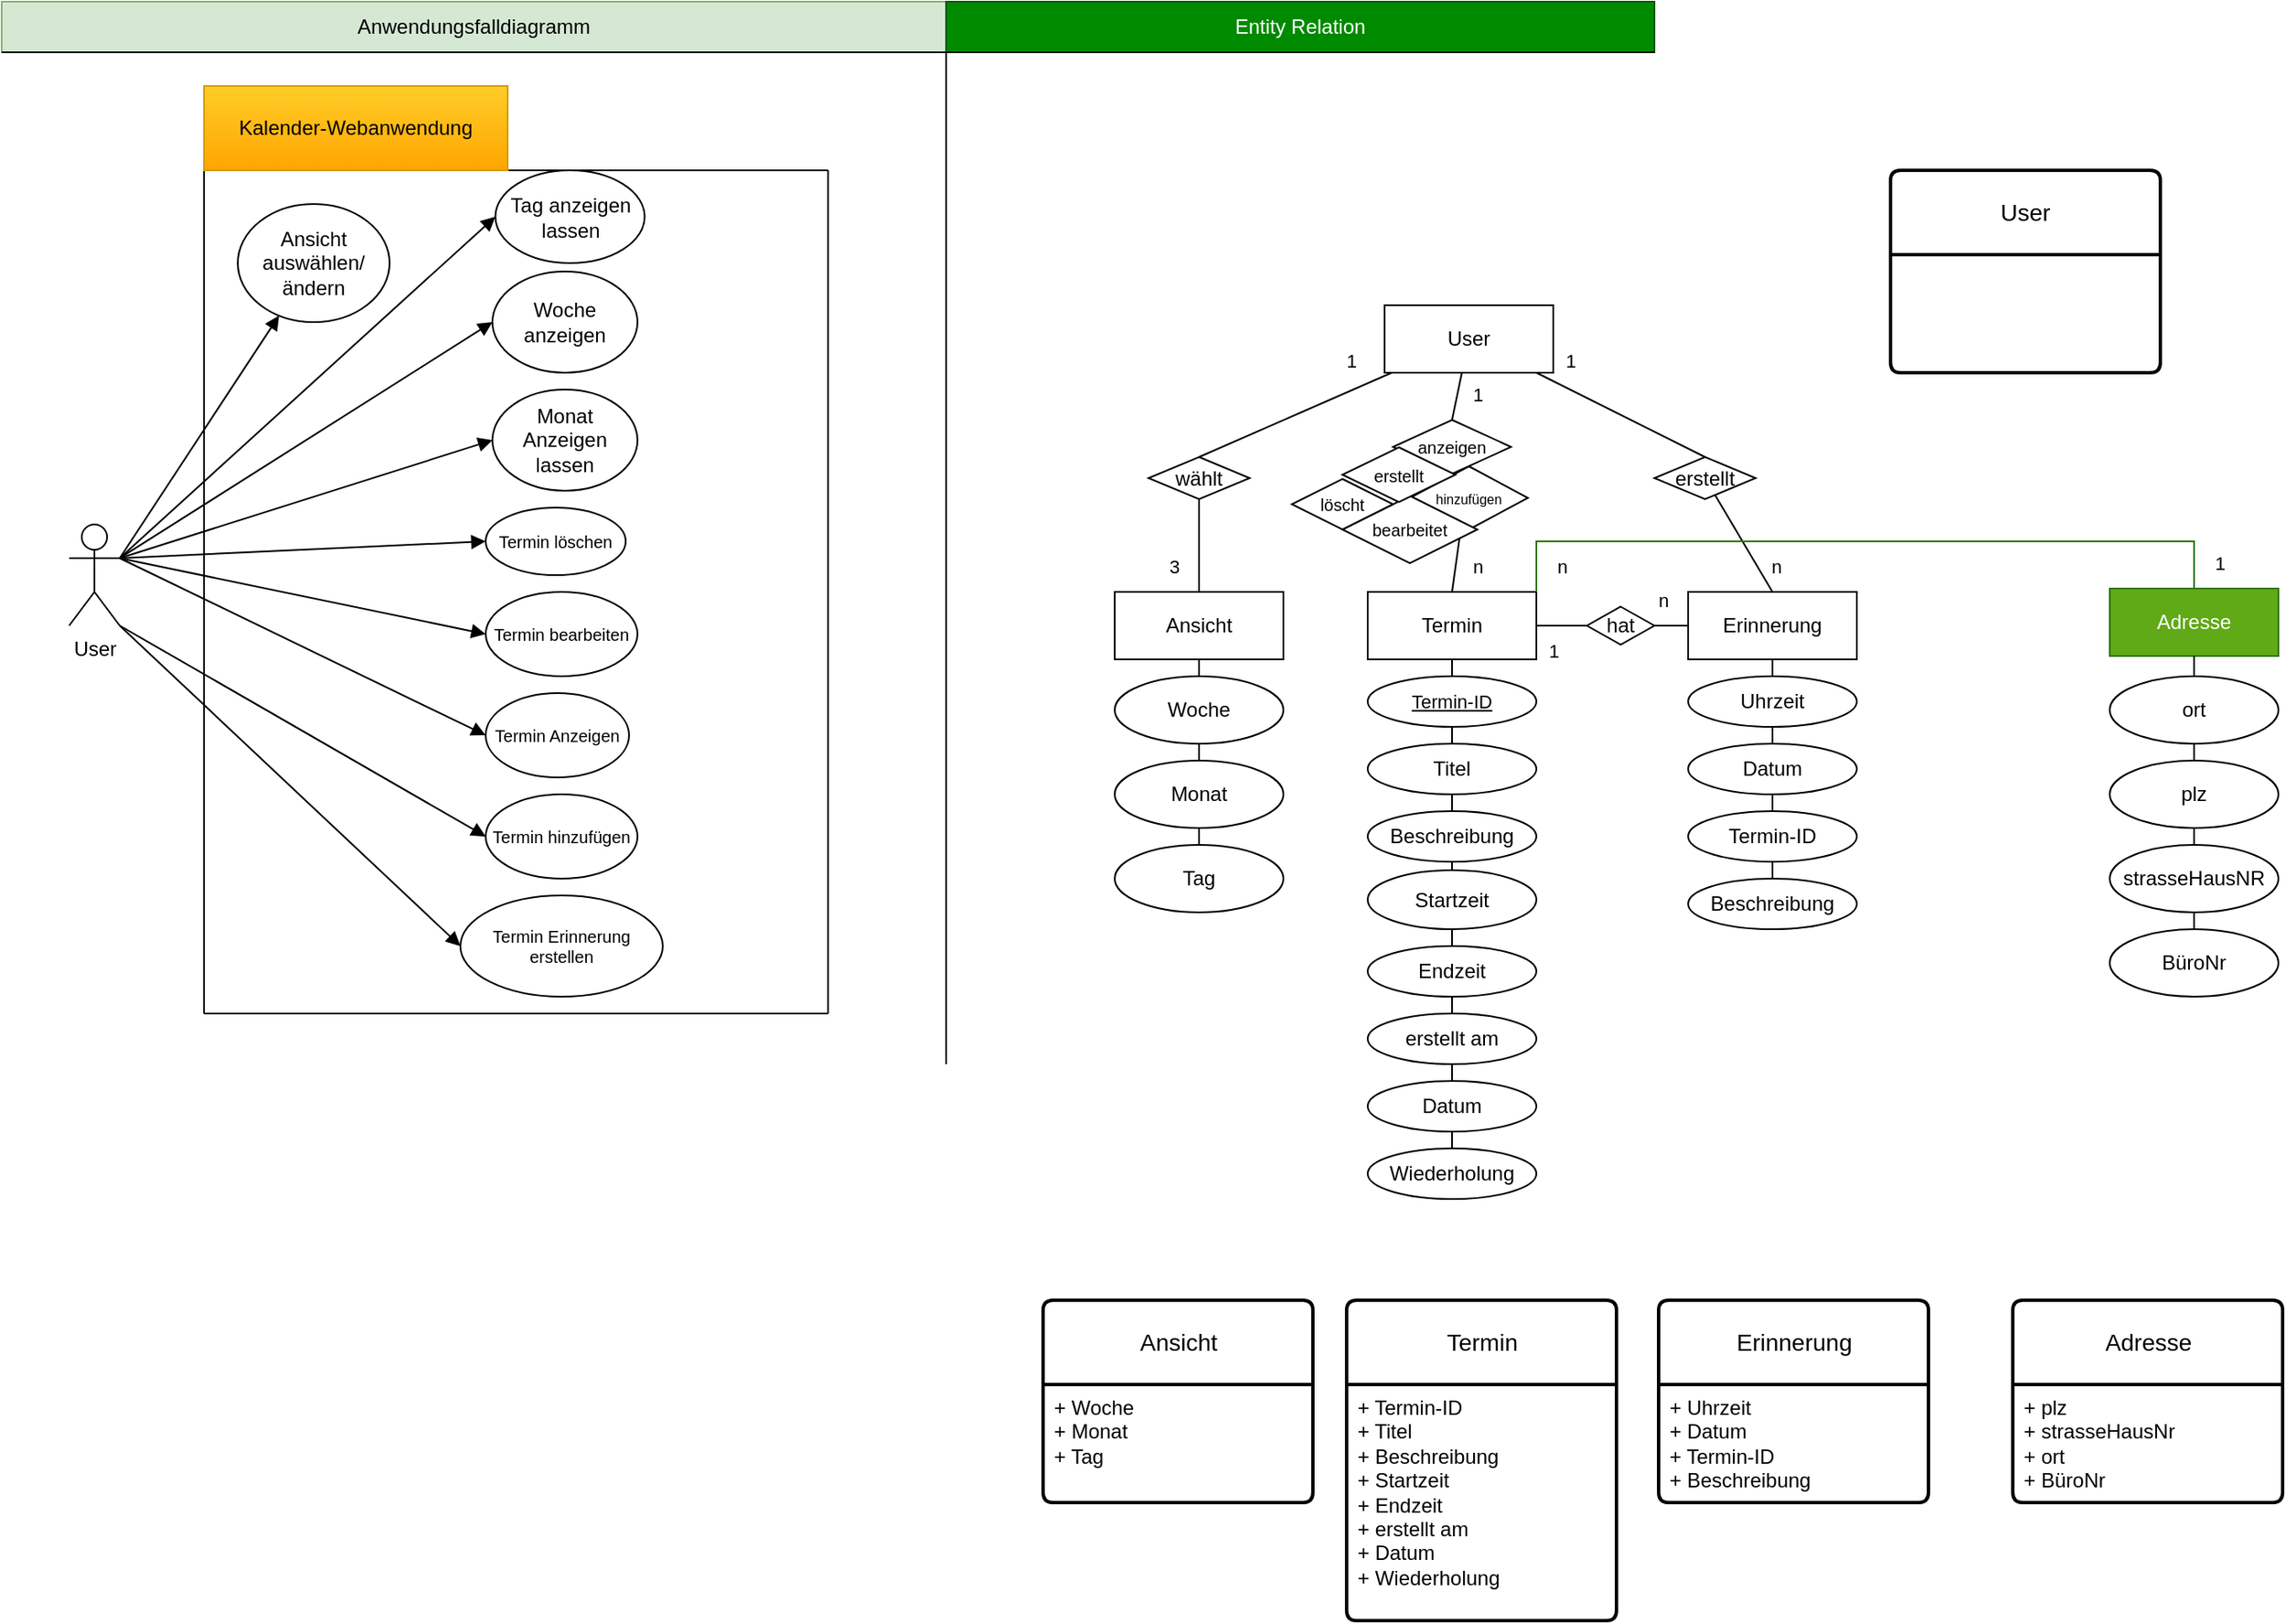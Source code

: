 <mxfile version="26.0.9">
  <diagram name="Seite-1" id="BN6opd7grR0zZ6WSBk_W">
    <mxGraphModel dx="1235" dy="1900" grid="1" gridSize="10" guides="1" tooltips="1" connect="1" arrows="1" fold="1" page="1" pageScale="1" pageWidth="827" pageHeight="1169" math="0" shadow="0">
      <root>
        <mxCell id="0" />
        <mxCell id="1" parent="0" />
        <mxCell id="8ZE7OZUxNNbx8h2_Nqw3-10" value="Tag anzeigen lassen" style="ellipse;whiteSpace=wrap;html=1;align=center;" parent="1" vertex="1">
          <mxGeometry x="292.75" y="40" width="88.5" height="55" as="geometry" />
        </mxCell>
        <mxCell id="8ZE7OZUxNNbx8h2_Nqw3-12" value="Woche anzeigen" style="ellipse;whiteSpace=wrap;html=1;align=center;" parent="1" vertex="1">
          <mxGeometry x="291" y="100" width="86" height="60" as="geometry" />
        </mxCell>
        <mxCell id="8ZE7OZUxNNbx8h2_Nqw3-13" value="Termin hinzufügen" style="ellipse;whiteSpace=wrap;html=1;align=center;strokeWidth=1;fontSize=10;" parent="1" vertex="1">
          <mxGeometry x="287" y="410" width="90" height="50" as="geometry" />
        </mxCell>
        <mxCell id="8ZE7OZUxNNbx8h2_Nqw3-14" value="Termin bearbeiten" style="ellipse;whiteSpace=wrap;html=1;align=center;strokeWidth=1;fontSize=10;" parent="1" vertex="1">
          <mxGeometry x="287" y="290" width="90" height="50" as="geometry" />
        </mxCell>
        <mxCell id="8ZE7OZUxNNbx8h2_Nqw3-15" value="Ansicht auswählen/ändern" style="ellipse;whiteSpace=wrap;html=1;align=center;" parent="1" vertex="1">
          <mxGeometry x="140" y="60" width="90" height="70" as="geometry" />
        </mxCell>
        <mxCell id="8ZE7OZUxNNbx8h2_Nqw3-16" value="Monat Anzeigen lassen" style="ellipse;whiteSpace=wrap;html=1;align=center;" parent="1" vertex="1">
          <mxGeometry x="291" y="170" width="86" height="60" as="geometry" />
        </mxCell>
        <mxCell id="8ZE7OZUxNNbx8h2_Nqw3-17" value="Termin löschen" style="ellipse;whiteSpace=wrap;html=1;align=center;strokeWidth=1;fontSize=10;" parent="1" vertex="1">
          <mxGeometry x="287" y="240" width="83" height="40" as="geometry" />
        </mxCell>
        <mxCell id="8ZE7OZUxNNbx8h2_Nqw3-18" value="Termin Erinnerung erstellen" style="ellipse;whiteSpace=wrap;html=1;align=center;strokeWidth=1;fontSize=10;" parent="1" vertex="1">
          <mxGeometry x="272" y="470" width="120" height="60" as="geometry" />
        </mxCell>
        <mxCell id="8ZE7OZUxNNbx8h2_Nqw3-21" value="User" style="shape=umlActor;verticalLabelPosition=bottom;verticalAlign=top;html=1;fontSize=12;" parent="1" vertex="1">
          <mxGeometry x="40" y="250" width="30" height="60" as="geometry" />
        </mxCell>
        <mxCell id="8ZE7OZUxNNbx8h2_Nqw3-25" value="" style="endArrow=none;html=1;rounded=0;" parent="1" edge="1">
          <mxGeometry width="50" height="50" relative="1" as="geometry">
            <mxPoint x="120" y="540" as="sourcePoint" />
            <mxPoint x="120" y="40" as="targetPoint" />
          </mxGeometry>
        </mxCell>
        <mxCell id="8ZE7OZUxNNbx8h2_Nqw3-26" value="" style="endArrow=none;html=1;rounded=0;" parent="1" edge="1">
          <mxGeometry width="50" height="50" relative="1" as="geometry">
            <mxPoint x="120" y="540" as="sourcePoint" />
            <mxPoint x="490" y="540" as="targetPoint" />
          </mxGeometry>
        </mxCell>
        <mxCell id="8ZE7OZUxNNbx8h2_Nqw3-27" value="" style="endArrow=none;html=1;rounded=0;" parent="1" edge="1">
          <mxGeometry width="50" height="50" relative="1" as="geometry">
            <mxPoint x="490" y="40" as="sourcePoint" />
            <mxPoint x="490" y="540" as="targetPoint" />
            <Array as="points">
              <mxPoint x="490" y="280" />
            </Array>
          </mxGeometry>
        </mxCell>
        <mxCell id="8ZE7OZUxNNbx8h2_Nqw3-28" value="" style="endArrow=none;html=1;rounded=0;" parent="1" edge="1">
          <mxGeometry width="50" height="50" relative="1" as="geometry">
            <mxPoint x="120" y="40" as="sourcePoint" />
            <mxPoint x="490" y="40" as="targetPoint" />
          </mxGeometry>
        </mxCell>
        <mxCell id="8ZE7OZUxNNbx8h2_Nqw3-29" value="Kalender-Webanwendung" style="text;html=1;align=center;verticalAlign=middle;whiteSpace=wrap;rounded=0;fillColor=#ffcd28;gradientColor=#ffa500;strokeColor=#d79b00;fontColor=#010101;" parent="1" vertex="1">
          <mxGeometry x="120" y="-10" width="180" height="50" as="geometry" />
        </mxCell>
        <mxCell id="8ZE7OZUxNNbx8h2_Nqw3-30" value="Termin Anzeigen" style="ellipse;whiteSpace=wrap;html=1;align=center;strokeWidth=1;fontSize=10;" parent="1" vertex="1">
          <mxGeometry x="287" y="350" width="85" height="50" as="geometry" />
        </mxCell>
        <mxCell id="8ZE7OZUxNNbx8h2_Nqw3-34" value="" style="endArrow=block;html=1;rounded=0;exitX=1;exitY=0.333;exitDx=0;exitDy=0;exitPerimeter=0;endFill=1;" parent="1" source="8ZE7OZUxNNbx8h2_Nqw3-21" target="8ZE7OZUxNNbx8h2_Nqw3-15" edge="1">
          <mxGeometry width="50" height="50" relative="1" as="geometry">
            <mxPoint x="480" y="260" as="sourcePoint" />
            <mxPoint x="530" y="210" as="targetPoint" />
          </mxGeometry>
        </mxCell>
        <mxCell id="8ZE7OZUxNNbx8h2_Nqw3-35" value="" style="endArrow=block;html=1;rounded=0;entryX=0;entryY=0.5;entryDx=0;entryDy=0;exitX=1;exitY=0.333;exitDx=0;exitDy=0;exitPerimeter=0;startArrow=none;startFill=0;endFill=1;" parent="1" source="8ZE7OZUxNNbx8h2_Nqw3-21" target="8ZE7OZUxNNbx8h2_Nqw3-10" edge="1">
          <mxGeometry width="50" height="50" relative="1" as="geometry">
            <mxPoint x="70" y="270" as="sourcePoint" />
            <mxPoint x="530" y="210" as="targetPoint" />
            <Array as="points" />
          </mxGeometry>
        </mxCell>
        <mxCell id="8ZE7OZUxNNbx8h2_Nqw3-36" value="" style="endArrow=block;html=1;rounded=0;entryX=0;entryY=0.5;entryDx=0;entryDy=0;exitX=1;exitY=0.333;exitDx=0;exitDy=0;exitPerimeter=0;startArrow=none;startFill=0;endFill=1;" parent="1" source="8ZE7OZUxNNbx8h2_Nqw3-21" target="8ZE7OZUxNNbx8h2_Nqw3-12" edge="1">
          <mxGeometry width="50" height="50" relative="1" as="geometry">
            <mxPoint x="260" y="80" as="sourcePoint" />
            <mxPoint x="530" y="210" as="targetPoint" />
          </mxGeometry>
        </mxCell>
        <mxCell id="8ZE7OZUxNNbx8h2_Nqw3-37" value="" style="endArrow=block;html=1;rounded=0;exitX=1;exitY=0.333;exitDx=0;exitDy=0;entryX=0;entryY=0.5;entryDx=0;entryDy=0;exitPerimeter=0;startArrow=none;startFill=0;endFill=1;" parent="1" source="8ZE7OZUxNNbx8h2_Nqw3-21" target="8ZE7OZUxNNbx8h2_Nqw3-16" edge="1">
          <mxGeometry width="50" height="50" relative="1" as="geometry">
            <mxPoint x="90" y="270" as="sourcePoint" />
            <mxPoint x="530" y="210" as="targetPoint" />
          </mxGeometry>
        </mxCell>
        <mxCell id="8ZE7OZUxNNbx8h2_Nqw3-40" value="" style="endArrow=block;html=1;rounded=0;exitX=1;exitY=1;exitDx=0;exitDy=0;exitPerimeter=0;entryX=0;entryY=0.5;entryDx=0;entryDy=0;startArrow=none;startFill=0;endFill=1;" parent="1" source="8ZE7OZUxNNbx8h2_Nqw3-21" target="8ZE7OZUxNNbx8h2_Nqw3-13" edge="1">
          <mxGeometry width="50" height="50" relative="1" as="geometry">
            <mxPoint x="480" y="260" as="sourcePoint" />
            <mxPoint x="530" y="210" as="targetPoint" />
          </mxGeometry>
        </mxCell>
        <mxCell id="8ZE7OZUxNNbx8h2_Nqw3-48" value="" style="endArrow=block;html=1;rounded=0;entryX=0;entryY=0.5;entryDx=0;entryDy=0;startArrow=none;startFill=0;endFill=1;" parent="1" target="8ZE7OZUxNNbx8h2_Nqw3-18" edge="1">
          <mxGeometry width="50" height="50" relative="1" as="geometry">
            <mxPoint x="70" y="310" as="sourcePoint" />
            <mxPoint x="530" y="210" as="targetPoint" />
          </mxGeometry>
        </mxCell>
        <mxCell id="8ZE7OZUxNNbx8h2_Nqw3-65" value="" style="endArrow=block;html=1;rounded=0;exitX=1;exitY=0.333;exitDx=0;exitDy=0;exitPerimeter=0;entryX=0;entryY=0.5;entryDx=0;entryDy=0;startArrow=none;startFill=0;endFill=1;" parent="1" source="8ZE7OZUxNNbx8h2_Nqw3-21" target="8ZE7OZUxNNbx8h2_Nqw3-17" edge="1">
          <mxGeometry width="50" height="50" relative="1" as="geometry">
            <mxPoint x="420" y="310" as="sourcePoint" />
            <mxPoint x="470" y="260" as="targetPoint" />
          </mxGeometry>
        </mxCell>
        <mxCell id="8ZE7OZUxNNbx8h2_Nqw3-66" value="" style="endArrow=block;html=1;rounded=0;entryX=0;entryY=0.5;entryDx=0;entryDy=0;startArrow=none;startFill=0;endFill=1;" parent="1" target="8ZE7OZUxNNbx8h2_Nqw3-14" edge="1">
          <mxGeometry width="50" height="50" relative="1" as="geometry">
            <mxPoint x="70" y="270" as="sourcePoint" />
            <mxPoint x="297" y="270" as="targetPoint" />
          </mxGeometry>
        </mxCell>
        <mxCell id="8ZE7OZUxNNbx8h2_Nqw3-67" value="" style="endArrow=block;html=1;rounded=0;entryX=0;entryY=0.5;entryDx=0;entryDy=0;startArrow=none;startFill=0;endFill=1;" parent="1" target="8ZE7OZUxNNbx8h2_Nqw3-30" edge="1">
          <mxGeometry width="50" height="50" relative="1" as="geometry">
            <mxPoint x="70" y="270" as="sourcePoint" />
            <mxPoint x="297" y="325" as="targetPoint" />
          </mxGeometry>
        </mxCell>
        <mxCell id="8ZE7OZUxNNbx8h2_Nqw3-68" value="Anwendungsfalldiagramm" style="text;html=1;align=center;verticalAlign=middle;whiteSpace=wrap;rounded=0;fillColor=#d5e8d4;strokeColor=light-dark(#82b366, #000000);fontColor=#000000;" parent="1" vertex="1">
          <mxGeometry y="-60" width="560" height="30" as="geometry" />
        </mxCell>
        <mxCell id="8ZE7OZUxNNbx8h2_Nqw3-69" value="" style="endArrow=none;html=1;rounded=0;" parent="1" edge="1">
          <mxGeometry width="50" height="50" relative="1" as="geometry">
            <mxPoint x="560" y="570" as="sourcePoint" />
            <mxPoint x="560" y="-60" as="targetPoint" />
          </mxGeometry>
        </mxCell>
        <mxCell id="8ZE7OZUxNNbx8h2_Nqw3-70" value="Entity Relation" style="text;html=1;align=center;verticalAlign=middle;whiteSpace=wrap;rounded=0;fillColor=#008a00;strokeColor=#005700;fontColor=light-dark(#ffffff, #0d0d0d);" parent="1" vertex="1">
          <mxGeometry x="560" y="-60" width="420" height="30" as="geometry" />
        </mxCell>
        <mxCell id="8ZE7OZUxNNbx8h2_Nqw3-71" value="" style="endArrow=none;html=1;rounded=0;" parent="1" edge="1">
          <mxGeometry width="50" height="50" relative="1" as="geometry">
            <mxPoint x="980" y="-30" as="sourcePoint" />
            <mxPoint y="-30" as="targetPoint" />
          </mxGeometry>
        </mxCell>
        <mxCell id="2stZwwe74YPtG8-czGNe-43" style="edgeStyle=none;shape=connector;rounded=0;orthogonalLoop=1;jettySize=auto;html=1;entryX=0.5;entryY=0;entryDx=0;entryDy=0;strokeColor=default;align=center;verticalAlign=middle;fontFamily=Helvetica;fontSize=11;fontColor=default;labelBackgroundColor=default;startFill=0;endArrow=none;" parent="1" source="2stZwwe74YPtG8-czGNe-23" target="2stZwwe74YPtG8-czGNe-26" edge="1">
          <mxGeometry relative="1" as="geometry" />
        </mxCell>
        <mxCell id="2stZwwe74YPtG8-czGNe-23" value="Ansicht" style="whiteSpace=wrap;html=1;align=center;" parent="1" vertex="1">
          <mxGeometry x="660" y="290" width="100" height="40" as="geometry" />
        </mxCell>
        <mxCell id="2stZwwe74YPtG8-czGNe-53" style="edgeStyle=none;shape=connector;rounded=0;orthogonalLoop=1;jettySize=auto;html=1;entryX=0.5;entryY=0;entryDx=0;entryDy=0;strokeColor=default;align=center;verticalAlign=middle;fontFamily=Helvetica;fontSize=11;fontColor=default;labelBackgroundColor=default;startFill=0;endArrow=none;" parent="1" source="2stZwwe74YPtG8-czGNe-24" target="2stZwwe74YPtG8-czGNe-51" edge="1">
          <mxGeometry relative="1" as="geometry" />
        </mxCell>
        <mxCell id="2stZwwe74YPtG8-czGNe-54" style="edgeStyle=none;shape=connector;rounded=0;orthogonalLoop=1;jettySize=auto;html=1;strokeColor=default;align=center;verticalAlign=middle;fontFamily=Helvetica;fontSize=11;fontColor=default;labelBackgroundColor=default;startFill=0;endArrow=none;entryX=0.5;entryY=0;entryDx=0;entryDy=0;" parent="1" source="2stZwwe74YPtG8-czGNe-24" target="2stZwwe74YPtG8-czGNe-112" edge="1">
          <mxGeometry relative="1" as="geometry">
            <mxPoint x="870" y="190" as="targetPoint" />
          </mxGeometry>
        </mxCell>
        <mxCell id="2stZwwe74YPtG8-czGNe-55" style="edgeStyle=none;shape=connector;rounded=0;orthogonalLoop=1;jettySize=auto;html=1;entryX=0.5;entryY=0;entryDx=0;entryDy=0;strokeColor=default;align=center;verticalAlign=middle;fontFamily=Helvetica;fontSize=11;fontColor=default;labelBackgroundColor=default;startFill=0;endArrow=none;" parent="1" source="2stZwwe74YPtG8-czGNe-24" target="2stZwwe74YPtG8-czGNe-52" edge="1">
          <mxGeometry relative="1" as="geometry" />
        </mxCell>
        <mxCell id="2stZwwe74YPtG8-czGNe-24" value="User" style="whiteSpace=wrap;html=1;align=center;" parent="1" vertex="1">
          <mxGeometry x="820" y="120" width="100" height="40" as="geometry" />
        </mxCell>
        <mxCell id="2stZwwe74YPtG8-czGNe-25" value="Monat" style="ellipse;whiteSpace=wrap;html=1;align=center;" parent="1" vertex="1">
          <mxGeometry x="660" y="390" width="100" height="40" as="geometry" />
        </mxCell>
        <mxCell id="2stZwwe74YPtG8-czGNe-26" value="Woche" style="ellipse;whiteSpace=wrap;html=1;align=center;" parent="1" vertex="1">
          <mxGeometry x="660" y="340" width="100" height="40" as="geometry" />
        </mxCell>
        <mxCell id="2stZwwe74YPtG8-czGNe-27" value="Tag" style="ellipse;whiteSpace=wrap;html=1;align=center;" parent="1" vertex="1">
          <mxGeometry x="660" y="440" width="100" height="40" as="geometry" />
        </mxCell>
        <mxCell id="2stZwwe74YPtG8-czGNe-69" style="edgeStyle=none;shape=connector;rounded=0;orthogonalLoop=1;jettySize=auto;html=1;entryX=0;entryY=0.5;entryDx=0;entryDy=0;strokeColor=default;align=center;verticalAlign=middle;fontFamily=Helvetica;fontSize=11;fontColor=default;labelBackgroundColor=default;startFill=0;endArrow=none;" parent="1" source="2stZwwe74YPtG8-czGNe-28" target="2stZwwe74YPtG8-czGNe-68" edge="1">
          <mxGeometry relative="1" as="geometry" />
        </mxCell>
        <mxCell id="2stZwwe74YPtG8-czGNe-28" value="Termin" style="whiteSpace=wrap;html=1;align=center;" parent="1" vertex="1">
          <mxGeometry x="810" y="290" width="100" height="40" as="geometry" />
        </mxCell>
        <mxCell id="2stZwwe74YPtG8-czGNe-47" value="Erinnerung" style="whiteSpace=wrap;html=1;align=center;" parent="1" vertex="1">
          <mxGeometry x="1000" y="290" width="100" height="40" as="geometry" />
        </mxCell>
        <mxCell id="2stZwwe74YPtG8-czGNe-63" style="edgeStyle=none;shape=connector;rounded=0;orthogonalLoop=1;jettySize=auto;html=1;entryX=0.5;entryY=0;entryDx=0;entryDy=0;strokeColor=default;align=center;verticalAlign=middle;fontFamily=Helvetica;fontSize=11;fontColor=default;labelBackgroundColor=default;startFill=0;endArrow=none;exitX=0.147;exitY=-0.06;exitDx=0;exitDy=0;exitPerimeter=0;" parent="1" source="2stZwwe74YPtG8-czGNe-64" target="2stZwwe74YPtG8-czGNe-28" edge="1">
          <mxGeometry relative="1" as="geometry">
            <mxPoint x="868" y="234" as="sourcePoint" />
          </mxGeometry>
        </mxCell>
        <mxCell id="2stZwwe74YPtG8-czGNe-56" style="edgeStyle=none;shape=connector;rounded=0;orthogonalLoop=1;jettySize=auto;html=1;entryX=0.5;entryY=0;entryDx=0;entryDy=0;strokeColor=default;align=center;verticalAlign=middle;fontFamily=Helvetica;fontSize=11;fontColor=default;labelBackgroundColor=default;startFill=0;endArrow=none;exitX=0.5;exitY=1;exitDx=0;exitDy=0;" parent="1" source="2stZwwe74YPtG8-czGNe-51" target="2stZwwe74YPtG8-czGNe-23" edge="1">
          <mxGeometry relative="1" as="geometry">
            <mxPoint x="710" y="240" as="sourcePoint" />
          </mxGeometry>
        </mxCell>
        <mxCell id="2stZwwe74YPtG8-czGNe-51" value="wählt" style="shape=rhombus;perimeter=rhombusPerimeter;whiteSpace=wrap;html=1;align=center;" parent="1" vertex="1">
          <mxGeometry x="680" y="210" width="60" height="25" as="geometry" />
        </mxCell>
        <mxCell id="2stZwwe74YPtG8-czGNe-65" style="edgeStyle=none;shape=connector;rounded=0;orthogonalLoop=1;jettySize=auto;html=1;entryX=0.5;entryY=0;entryDx=0;entryDy=0;strokeColor=default;align=center;verticalAlign=middle;fontFamily=Helvetica;fontSize=11;fontColor=default;labelBackgroundColor=default;startFill=0;endArrow=none;" parent="1" source="2stZwwe74YPtG8-czGNe-52" target="2stZwwe74YPtG8-czGNe-47" edge="1">
          <mxGeometry relative="1" as="geometry" />
        </mxCell>
        <mxCell id="2stZwwe74YPtG8-czGNe-52" value="erstellt" style="shape=rhombus;perimeter=rhombusPerimeter;whiteSpace=wrap;html=1;align=center;" parent="1" vertex="1">
          <mxGeometry x="980" y="210" width="60" height="25" as="geometry" />
        </mxCell>
        <mxCell id="2stZwwe74YPtG8-czGNe-58" value="1" style="text;html=1;align=center;verticalAlign=middle;resizable=0;points=[];autosize=1;strokeColor=none;fillColor=none;fontFamily=Helvetica;fontSize=11;fontColor=default;labelBackgroundColor=default;" parent="1" vertex="1">
          <mxGeometry x="860" y="158" width="30" height="30" as="geometry" />
        </mxCell>
        <mxCell id="2stZwwe74YPtG8-czGNe-59" value="1" style="text;html=1;align=center;verticalAlign=middle;resizable=0;points=[];autosize=1;strokeColor=none;fillColor=none;fontFamily=Helvetica;fontSize=11;fontColor=default;labelBackgroundColor=default;" parent="1" vertex="1">
          <mxGeometry x="915" y="138" width="30" height="30" as="geometry" />
        </mxCell>
        <mxCell id="2stZwwe74YPtG8-czGNe-62" value="3" style="text;html=1;align=center;verticalAlign=middle;resizable=0;points=[];autosize=1;strokeColor=none;fillColor=none;fontFamily=Helvetica;fontSize=11;fontColor=default;labelBackgroundColor=default;" parent="1" vertex="1">
          <mxGeometry x="680" y="260" width="30" height="30" as="geometry" />
        </mxCell>
        <mxCell id="2stZwwe74YPtG8-czGNe-64" value="n" style="text;html=1;align=center;verticalAlign=middle;resizable=0;points=[];autosize=1;strokeColor=none;fillColor=none;fontFamily=Helvetica;fontSize=11;fontColor=default;labelBackgroundColor=default;" parent="1" vertex="1">
          <mxGeometry x="860" y="260" width="30" height="30" as="geometry" />
        </mxCell>
        <mxCell id="2stZwwe74YPtG8-czGNe-66" value="n" style="text;html=1;align=center;verticalAlign=middle;resizable=0;points=[];autosize=1;strokeColor=none;fillColor=none;fontFamily=Helvetica;fontSize=11;fontColor=default;labelBackgroundColor=default;" parent="1" vertex="1">
          <mxGeometry x="1037" y="260" width="30" height="30" as="geometry" />
        </mxCell>
        <mxCell id="2stZwwe74YPtG8-czGNe-70" style="edgeStyle=none;shape=connector;rounded=0;orthogonalLoop=1;jettySize=auto;html=1;strokeColor=default;align=center;verticalAlign=middle;fontFamily=Helvetica;fontSize=11;fontColor=default;labelBackgroundColor=default;startFill=0;endArrow=none;" parent="1" source="2stZwwe74YPtG8-czGNe-68" target="2stZwwe74YPtG8-czGNe-47" edge="1">
          <mxGeometry relative="1" as="geometry" />
        </mxCell>
        <mxCell id="2stZwwe74YPtG8-czGNe-68" value="hat" style="shape=rhombus;perimeter=rhombusPerimeter;whiteSpace=wrap;html=1;align=center;" parent="1" vertex="1">
          <mxGeometry x="940" y="298.75" width="40" height="22.5" as="geometry" />
        </mxCell>
        <mxCell id="2stZwwe74YPtG8-czGNe-71" value="1" style="text;html=1;align=center;verticalAlign=middle;resizable=0;points=[];autosize=1;strokeColor=none;fillColor=none;fontFamily=Helvetica;fontSize=11;fontColor=default;labelBackgroundColor=default;" parent="1" vertex="1">
          <mxGeometry x="905" y="310" width="30" height="30" as="geometry" />
        </mxCell>
        <mxCell id="2stZwwe74YPtG8-czGNe-72" value="n" style="text;html=1;align=center;verticalAlign=middle;resizable=0;points=[];autosize=1;strokeColor=none;fillColor=none;fontFamily=Helvetica;fontSize=11;fontColor=default;labelBackgroundColor=default;" parent="1" vertex="1">
          <mxGeometry x="970" y="280" width="30" height="30" as="geometry" />
        </mxCell>
        <mxCell id="2stZwwe74YPtG8-czGNe-88" value="Titel" style="ellipse;whiteSpace=wrap;html=1;align=center;" parent="1" vertex="1">
          <mxGeometry x="810" y="380" width="100" height="30" as="geometry" />
        </mxCell>
        <mxCell id="2stZwwe74YPtG8-czGNe-90" value="Beschreibung" style="ellipse;whiteSpace=wrap;html=1;align=center;" parent="1" vertex="1">
          <mxGeometry x="810" y="420" width="100" height="30" as="geometry" />
        </mxCell>
        <mxCell id="2stZwwe74YPtG8-czGNe-91" value="Startzeit" style="ellipse;whiteSpace=wrap;html=1;align=center;" parent="1" vertex="1">
          <mxGeometry x="810" y="455" width="100" height="35" as="geometry" />
        </mxCell>
        <mxCell id="2stZwwe74YPtG8-czGNe-92" value="Datum" style="ellipse;whiteSpace=wrap;html=1;align=center;" parent="1" vertex="1">
          <mxGeometry x="810" y="580" width="100" height="30" as="geometry" />
        </mxCell>
        <mxCell id="2stZwwe74YPtG8-czGNe-93" value="Endzeit" style="ellipse;whiteSpace=wrap;html=1;align=center;" parent="1" vertex="1">
          <mxGeometry x="810" y="500" width="100" height="30" as="geometry" />
        </mxCell>
        <mxCell id="2stZwwe74YPtG8-czGNe-95" value="Wiederholung" style="ellipse;whiteSpace=wrap;html=1;align=center;" parent="1" vertex="1">
          <mxGeometry x="810" y="620" width="100" height="30" as="geometry" />
        </mxCell>
        <mxCell id="2stZwwe74YPtG8-czGNe-98" value="erstellt am" style="ellipse;whiteSpace=wrap;html=1;align=center;" parent="1" vertex="1">
          <mxGeometry x="810" y="540" width="100" height="30" as="geometry" />
        </mxCell>
        <mxCell id="2stZwwe74YPtG8-czGNe-103" value="Uhrzeit" style="ellipse;whiteSpace=wrap;html=1;align=center;" parent="1" vertex="1">
          <mxGeometry x="1000" y="340" width="100" height="30" as="geometry" />
        </mxCell>
        <mxCell id="2stZwwe74YPtG8-czGNe-104" value="Beschreibung" style="ellipse;whiteSpace=wrap;html=1;align=center;" parent="1" vertex="1">
          <mxGeometry x="1000" y="460" width="100" height="30" as="geometry" />
        </mxCell>
        <mxCell id="2stZwwe74YPtG8-czGNe-109" value="1" style="text;html=1;align=center;verticalAlign=middle;resizable=0;points=[];autosize=1;strokeColor=none;fillColor=none;fontFamily=Helvetica;fontSize=11;fontColor=default;labelBackgroundColor=default;" parent="1" vertex="1">
          <mxGeometry x="785" y="138" width="30" height="30" as="geometry" />
        </mxCell>
        <mxCell id="2stZwwe74YPtG8-czGNe-111" value="&lt;font style=&quot;font-size: 8px;&quot;&gt;hinzufügen&lt;/font&gt;" style="shape=rhombus;perimeter=rhombusPerimeter;whiteSpace=wrap;html=1;align=center;" parent="1" vertex="1">
          <mxGeometry x="835" y="215.5" width="70" height="37.5" as="geometry" />
        </mxCell>
        <mxCell id="2stZwwe74YPtG8-czGNe-112" value="&lt;font style=&quot;font-size: 10px;&quot;&gt;anzeigen&lt;/font&gt;" style="shape=rhombus;perimeter=rhombusPerimeter;whiteSpace=wrap;html=1;align=center;" parent="1" vertex="1">
          <mxGeometry x="825" y="188" width="70" height="32" as="geometry" />
        </mxCell>
        <mxCell id="2stZwwe74YPtG8-czGNe-113" value="bearbeitet" style="shape=rhombus;perimeter=rhombusPerimeter;whiteSpace=wrap;html=1;align=center;fontSize=10;" parent="1" vertex="1">
          <mxGeometry x="795" y="233" width="80" height="40" as="geometry" />
        </mxCell>
        <mxCell id="2stZwwe74YPtG8-czGNe-114" value="erstellt" style="shape=rhombus;perimeter=rhombusPerimeter;whiteSpace=wrap;html=1;align=center;fontSize=10;" parent="1" vertex="1">
          <mxGeometry x="795" y="204.25" width="67" height="32.5" as="geometry" />
        </mxCell>
        <mxCell id="2stZwwe74YPtG8-czGNe-115" value="löscht" style="shape=rhombus;perimeter=rhombusPerimeter;whiteSpace=wrap;html=1;align=center;fontSize=10;" parent="1" vertex="1">
          <mxGeometry x="765" y="223" width="60" height="30" as="geometry" />
        </mxCell>
        <mxCell id="2stZwwe74YPtG8-czGNe-117" value="User" style="swimlane;childLayout=stackLayout;horizontal=1;startSize=50;horizontalStack=0;rounded=1;fontSize=14;fontStyle=0;strokeWidth=2;resizeParent=0;resizeLast=1;shadow=0;dashed=0;align=center;arcSize=4;whiteSpace=wrap;html=1;fontFamily=Helvetica;fontColor=default;labelBackgroundColor=default;" parent="1" vertex="1">
          <mxGeometry x="1120" y="40" width="160" height="120" as="geometry" />
        </mxCell>
        <mxCell id="2stZwwe74YPtG8-czGNe-120" value="Erinnerung" style="swimlane;childLayout=stackLayout;horizontal=1;startSize=50;horizontalStack=0;rounded=1;fontSize=14;fontStyle=0;strokeWidth=2;resizeParent=0;resizeLast=1;shadow=0;dashed=0;align=center;arcSize=4;whiteSpace=wrap;html=1;fontFamily=Helvetica;fontColor=default;labelBackgroundColor=default;" parent="1" vertex="1">
          <mxGeometry x="982.5" y="710" width="160" height="120" as="geometry" />
        </mxCell>
        <mxCell id="2stZwwe74YPtG8-czGNe-121" value="+ Uhrzeit&lt;div&gt;+ Datum&lt;br&gt;+ Termin-ID&lt;br&gt;+ Beschreibung&lt;/div&gt;" style="align=left;strokeColor=none;fillColor=none;spacingLeft=4;fontSize=12;verticalAlign=top;resizable=0;rotatable=0;part=1;html=1;fontFamily=Helvetica;fontColor=default;labelBackgroundColor=default;" parent="2stZwwe74YPtG8-czGNe-120" vertex="1">
          <mxGeometry y="50" width="160" height="70" as="geometry" />
        </mxCell>
        <mxCell id="2stZwwe74YPtG8-czGNe-122" value="Termin" style="swimlane;childLayout=stackLayout;horizontal=1;startSize=50;horizontalStack=0;rounded=1;fontSize=14;fontStyle=0;strokeWidth=2;resizeParent=0;resizeLast=1;shadow=0;dashed=0;align=center;arcSize=4;whiteSpace=wrap;html=1;fontFamily=Helvetica;fontColor=default;labelBackgroundColor=default;" parent="1" vertex="1">
          <mxGeometry x="797.5" y="710" width="160" height="190" as="geometry" />
        </mxCell>
        <mxCell id="2stZwwe74YPtG8-czGNe-123" value="+ Termin-ID&lt;div&gt;+ Titel&lt;/div&gt;&lt;div&gt;+ Beschreibung&lt;/div&gt;&lt;div&gt;+ Startzeit&lt;/div&gt;&lt;div&gt;+ Endzeit&lt;/div&gt;&lt;div&gt;+ erstellt am&lt;/div&gt;&lt;div&gt;+ Datum&lt;br&gt;+ Wiederholung&lt;/div&gt;" style="align=left;strokeColor=none;fillColor=none;spacingLeft=4;fontSize=12;verticalAlign=top;resizable=0;rotatable=0;part=1;html=1;fontFamily=Helvetica;fontColor=default;labelBackgroundColor=default;" parent="2stZwwe74YPtG8-czGNe-122" vertex="1">
          <mxGeometry y="50" width="160" height="140" as="geometry" />
        </mxCell>
        <mxCell id="2stZwwe74YPtG8-czGNe-124" value="Ansicht" style="swimlane;childLayout=stackLayout;horizontal=1;startSize=50;horizontalStack=0;rounded=1;fontSize=14;fontStyle=0;strokeWidth=2;resizeParent=0;resizeLast=1;shadow=0;dashed=0;align=center;arcSize=4;whiteSpace=wrap;html=1;fontFamily=Helvetica;fontColor=default;labelBackgroundColor=default;" parent="1" vertex="1">
          <mxGeometry x="617.5" y="710" width="160" height="120" as="geometry" />
        </mxCell>
        <mxCell id="2stZwwe74YPtG8-czGNe-125" value="+ Woche&lt;div&gt;+ Monat&lt;/div&gt;&lt;div&gt;+ Tag&lt;/div&gt;" style="align=left;strokeColor=none;fillColor=none;spacingLeft=4;fontSize=12;verticalAlign=top;resizable=0;rotatable=0;part=1;html=1;fontFamily=Helvetica;fontColor=default;labelBackgroundColor=default;" parent="2stZwwe74YPtG8-czGNe-124" vertex="1">
          <mxGeometry y="50" width="160" height="70" as="geometry" />
        </mxCell>
        <mxCell id="2stZwwe74YPtG8-czGNe-126" value="Adresse" style="whiteSpace=wrap;html=1;align=center;fillColor=#60a917;fontColor=#ffffff;strokeColor=#2D7600;" parent="1" vertex="1">
          <mxGeometry x="1250" y="288" width="100" height="40" as="geometry" />
        </mxCell>
        <mxCell id="2stZwwe74YPtG8-czGNe-127" value="ort" style="ellipse;whiteSpace=wrap;html=1;align=center;" parent="1" vertex="1">
          <mxGeometry x="1250" y="340" width="100" height="40" as="geometry" />
        </mxCell>
        <mxCell id="2stZwwe74YPtG8-czGNe-128" value="plz" style="ellipse;whiteSpace=wrap;html=1;align=center;" parent="1" vertex="1">
          <mxGeometry x="1250" y="390" width="100" height="40" as="geometry" />
        </mxCell>
        <mxCell id="2stZwwe74YPtG8-czGNe-129" value="BüroNr" style="ellipse;whiteSpace=wrap;html=1;align=center;" parent="1" vertex="1">
          <mxGeometry x="1250" y="490" width="100" height="40" as="geometry" />
        </mxCell>
        <mxCell id="2stZwwe74YPtG8-czGNe-130" value="strasseHausNR" style="ellipse;whiteSpace=wrap;html=1;align=center;" parent="1" vertex="1">
          <mxGeometry x="1250" y="440" width="100" height="40" as="geometry" />
        </mxCell>
        <mxCell id="2stZwwe74YPtG8-czGNe-131" value="Adresse" style="swimlane;childLayout=stackLayout;horizontal=1;startSize=50;horizontalStack=0;rounded=1;fontSize=14;fontStyle=0;strokeWidth=2;resizeParent=0;resizeLast=1;shadow=0;dashed=0;align=center;arcSize=4;whiteSpace=wrap;html=1;fontFamily=Helvetica;fontColor=default;labelBackgroundColor=default;" parent="1" vertex="1">
          <mxGeometry x="1192.5" y="710" width="160" height="120" as="geometry" />
        </mxCell>
        <mxCell id="2stZwwe74YPtG8-czGNe-132" value="+ plz&lt;div&gt;+ strasseHausNr&lt;/div&gt;&lt;div&gt;+ ort&lt;/div&gt;&lt;div&gt;+ BüroNr&lt;/div&gt;" style="align=left;strokeColor=none;fillColor=none;spacingLeft=4;fontSize=12;verticalAlign=top;resizable=0;rotatable=0;part=1;html=1;fontFamily=Helvetica;fontColor=default;labelBackgroundColor=default;" parent="2stZwwe74YPtG8-czGNe-131" vertex="1">
          <mxGeometry y="50" width="160" height="70" as="geometry" />
        </mxCell>
        <mxCell id="2stZwwe74YPtG8-czGNe-133" value="Datum" style="ellipse;whiteSpace=wrap;html=1;align=center;" parent="1" vertex="1">
          <mxGeometry x="1000" y="380" width="100" height="30" as="geometry" />
        </mxCell>
        <mxCell id="2stZwwe74YPtG8-czGNe-100" value="Termin-ID" style="ellipse;whiteSpace=wrap;html=1;align=center;" parent="1" vertex="1">
          <mxGeometry x="1000" y="420" width="100" height="30" as="geometry" />
        </mxCell>
        <mxCell id="2stZwwe74YPtG8-czGNe-137" value="Termin-ID" style="ellipse;whiteSpace=wrap;html=1;align=center;fontStyle=4;fontFamily=Helvetica;fontSize=11;fontColor=default;labelBackgroundColor=default;" parent="1" vertex="1">
          <mxGeometry x="810" y="340" width="100" height="30" as="geometry" />
        </mxCell>
        <mxCell id="nZ00j9gCjk5hwodckZbw-3" value="" style="endArrow=none;html=1;rounded=0;entryX=0.5;entryY=0;entryDx=0;entryDy=0;exitX=1;exitY=0;exitDx=0;exitDy=0;fillColor=#60a917;strokeColor=#2D7600;" edge="1" parent="1" source="2stZwwe74YPtG8-czGNe-28" target="2stZwwe74YPtG8-czGNe-126">
          <mxGeometry width="50" height="50" relative="1" as="geometry">
            <mxPoint x="1060" y="430" as="sourcePoint" />
            <mxPoint x="1110" y="380" as="targetPoint" />
            <Array as="points">
              <mxPoint x="910" y="260" />
              <mxPoint x="1300" y="260" />
            </Array>
          </mxGeometry>
        </mxCell>
        <mxCell id="nZ00j9gCjk5hwodckZbw-4" value="" style="endArrow=none;html=1;rounded=0;exitX=0.5;exitY=1;exitDx=0;exitDy=0;entryX=0.5;entryY=0;entryDx=0;entryDy=0;" edge="1" parent="1" source="2stZwwe74YPtG8-czGNe-126" target="2stZwwe74YPtG8-czGNe-127">
          <mxGeometry width="50" height="50" relative="1" as="geometry">
            <mxPoint x="1070" y="470" as="sourcePoint" />
            <mxPoint x="1120" y="420" as="targetPoint" />
          </mxGeometry>
        </mxCell>
        <mxCell id="nZ00j9gCjk5hwodckZbw-5" value="" style="endArrow=none;html=1;rounded=0;exitX=0.5;exitY=1;exitDx=0;exitDy=0;entryX=0.5;entryY=0;entryDx=0;entryDy=0;" edge="1" parent="1" source="2stZwwe74YPtG8-czGNe-127" target="2stZwwe74YPtG8-czGNe-128">
          <mxGeometry width="50" height="50" relative="1" as="geometry">
            <mxPoint x="1070" y="470" as="sourcePoint" />
            <mxPoint x="1120" y="420" as="targetPoint" />
          </mxGeometry>
        </mxCell>
        <mxCell id="nZ00j9gCjk5hwodckZbw-6" value="" style="endArrow=none;html=1;rounded=0;entryX=0.5;entryY=1;entryDx=0;entryDy=0;exitX=0.5;exitY=0;exitDx=0;exitDy=0;" edge="1" parent="1" source="2stZwwe74YPtG8-czGNe-130" target="2stZwwe74YPtG8-czGNe-128">
          <mxGeometry width="50" height="50" relative="1" as="geometry">
            <mxPoint x="1070" y="470" as="sourcePoint" />
            <mxPoint x="1120" y="420" as="targetPoint" />
          </mxGeometry>
        </mxCell>
        <mxCell id="nZ00j9gCjk5hwodckZbw-7" value="" style="endArrow=none;html=1;rounded=0;entryX=0.5;entryY=1;entryDx=0;entryDy=0;exitX=0.5;exitY=0;exitDx=0;exitDy=0;" edge="1" parent="1" source="2stZwwe74YPtG8-czGNe-129" target="2stZwwe74YPtG8-czGNe-130">
          <mxGeometry width="50" height="50" relative="1" as="geometry">
            <mxPoint x="1070" y="470" as="sourcePoint" />
            <mxPoint x="1120" y="420" as="targetPoint" />
          </mxGeometry>
        </mxCell>
        <mxCell id="nZ00j9gCjk5hwodckZbw-9" value="" style="endArrow=none;html=1;rounded=0;entryX=0.5;entryY=1;entryDx=0;entryDy=0;exitX=0.5;exitY=0;exitDx=0;exitDy=0;" edge="1" parent="1" source="2stZwwe74YPtG8-czGNe-103" target="2stZwwe74YPtG8-czGNe-47">
          <mxGeometry width="50" height="50" relative="1" as="geometry">
            <mxPoint x="960" y="530" as="sourcePoint" />
            <mxPoint x="1010" y="480" as="targetPoint" />
          </mxGeometry>
        </mxCell>
        <mxCell id="nZ00j9gCjk5hwodckZbw-12" value="" style="endArrow=none;html=1;rounded=0;entryX=0.5;entryY=1;entryDx=0;entryDy=0;exitX=0.5;exitY=0;exitDx=0;exitDy=0;" edge="1" parent="1" source="2stZwwe74YPtG8-czGNe-104" target="2stZwwe74YPtG8-czGNe-100">
          <mxGeometry width="50" height="50" relative="1" as="geometry">
            <mxPoint x="970" y="540" as="sourcePoint" />
            <mxPoint x="1020" y="490" as="targetPoint" />
          </mxGeometry>
        </mxCell>
        <mxCell id="nZ00j9gCjk5hwodckZbw-13" value="" style="endArrow=none;html=1;rounded=0;entryX=0.5;entryY=1;entryDx=0;entryDy=0;exitX=0.5;exitY=0;exitDx=0;exitDy=0;" edge="1" parent="1" source="2stZwwe74YPtG8-czGNe-100" target="2stZwwe74YPtG8-czGNe-133">
          <mxGeometry width="50" height="50" relative="1" as="geometry">
            <mxPoint x="980" y="550" as="sourcePoint" />
            <mxPoint x="1030" y="500" as="targetPoint" />
          </mxGeometry>
        </mxCell>
        <mxCell id="nZ00j9gCjk5hwodckZbw-14" value="" style="endArrow=none;html=1;rounded=0;entryX=0.5;entryY=1;entryDx=0;entryDy=0;exitX=0.5;exitY=0;exitDx=0;exitDy=0;" edge="1" parent="1" source="2stZwwe74YPtG8-czGNe-133" target="2stZwwe74YPtG8-czGNe-103">
          <mxGeometry width="50" height="50" relative="1" as="geometry">
            <mxPoint x="990" y="560" as="sourcePoint" />
            <mxPoint x="1040" y="510" as="targetPoint" />
          </mxGeometry>
        </mxCell>
        <mxCell id="nZ00j9gCjk5hwodckZbw-15" value="" style="endArrow=none;html=1;rounded=0;entryX=0.5;entryY=1;entryDx=0;entryDy=0;exitX=0.5;exitY=0;exitDx=0;exitDy=0;" edge="1" parent="1" source="2stZwwe74YPtG8-czGNe-137" target="2stZwwe74YPtG8-czGNe-28">
          <mxGeometry width="50" height="50" relative="1" as="geometry">
            <mxPoint x="900" y="560" as="sourcePoint" />
            <mxPoint x="950" y="510" as="targetPoint" />
          </mxGeometry>
        </mxCell>
        <mxCell id="nZ00j9gCjk5hwodckZbw-16" value="" style="endArrow=none;html=1;rounded=0;entryX=0.5;entryY=1;entryDx=0;entryDy=0;exitX=0.5;exitY=0;exitDx=0;exitDy=0;" edge="1" parent="1" source="2stZwwe74YPtG8-czGNe-88" target="2stZwwe74YPtG8-czGNe-137">
          <mxGeometry width="50" height="50" relative="1" as="geometry">
            <mxPoint x="910" y="570" as="sourcePoint" />
            <mxPoint x="960" y="520" as="targetPoint" />
          </mxGeometry>
        </mxCell>
        <mxCell id="nZ00j9gCjk5hwodckZbw-17" value="" style="endArrow=none;html=1;rounded=0;entryX=0.5;entryY=1;entryDx=0;entryDy=0;exitX=0.5;exitY=0;exitDx=0;exitDy=0;" edge="1" parent="1" source="2stZwwe74YPtG8-czGNe-90" target="2stZwwe74YPtG8-czGNe-88">
          <mxGeometry width="50" height="50" relative="1" as="geometry">
            <mxPoint x="920" y="580" as="sourcePoint" />
            <mxPoint x="970" y="530" as="targetPoint" />
          </mxGeometry>
        </mxCell>
        <mxCell id="nZ00j9gCjk5hwodckZbw-18" value="" style="endArrow=none;html=1;rounded=0;entryX=0.5;entryY=1;entryDx=0;entryDy=0;exitX=0.5;exitY=0;exitDx=0;exitDy=0;" edge="1" parent="1" source="2stZwwe74YPtG8-czGNe-91" target="2stZwwe74YPtG8-czGNe-90">
          <mxGeometry width="50" height="50" relative="1" as="geometry">
            <mxPoint x="930" y="590" as="sourcePoint" />
            <mxPoint x="980" y="540" as="targetPoint" />
          </mxGeometry>
        </mxCell>
        <mxCell id="nZ00j9gCjk5hwodckZbw-19" value="" style="endArrow=none;html=1;rounded=0;entryX=0.5;entryY=1;entryDx=0;entryDy=0;exitX=0.5;exitY=0;exitDx=0;exitDy=0;" edge="1" parent="1" source="2stZwwe74YPtG8-czGNe-93" target="2stZwwe74YPtG8-czGNe-91">
          <mxGeometry width="50" height="50" relative="1" as="geometry">
            <mxPoint x="940" y="600" as="sourcePoint" />
            <mxPoint x="990" y="550" as="targetPoint" />
          </mxGeometry>
        </mxCell>
        <mxCell id="nZ00j9gCjk5hwodckZbw-20" value="" style="endArrow=none;html=1;rounded=0;entryX=0.5;entryY=1;entryDx=0;entryDy=0;exitX=0.5;exitY=0;exitDx=0;exitDy=0;" edge="1" parent="1" source="2stZwwe74YPtG8-czGNe-98" target="2stZwwe74YPtG8-czGNe-93">
          <mxGeometry width="50" height="50" relative="1" as="geometry">
            <mxPoint x="950" y="610" as="sourcePoint" />
            <mxPoint x="1000" y="560" as="targetPoint" />
          </mxGeometry>
        </mxCell>
        <mxCell id="nZ00j9gCjk5hwodckZbw-21" value="" style="endArrow=none;html=1;rounded=0;entryX=0.5;entryY=1;entryDx=0;entryDy=0;" edge="1" parent="1" source="2stZwwe74YPtG8-czGNe-92" target="2stZwwe74YPtG8-czGNe-98">
          <mxGeometry width="50" height="50" relative="1" as="geometry">
            <mxPoint x="960" y="620" as="sourcePoint" />
            <mxPoint x="1010" y="570" as="targetPoint" />
          </mxGeometry>
        </mxCell>
        <mxCell id="nZ00j9gCjk5hwodckZbw-22" value="" style="endArrow=none;html=1;rounded=0;entryX=0.5;entryY=1;entryDx=0;entryDy=0;exitX=0.5;exitY=0;exitDx=0;exitDy=0;" edge="1" parent="1" source="2stZwwe74YPtG8-czGNe-95" target="2stZwwe74YPtG8-czGNe-92">
          <mxGeometry width="50" height="50" relative="1" as="geometry">
            <mxPoint x="900" y="560" as="sourcePoint" />
            <mxPoint x="950" y="510" as="targetPoint" />
          </mxGeometry>
        </mxCell>
        <mxCell id="nZ00j9gCjk5hwodckZbw-23" value="" style="endArrow=none;html=1;rounded=0;entryX=0.5;entryY=1;entryDx=0;entryDy=0;exitX=0.5;exitY=0;exitDx=0;exitDy=0;" edge="1" parent="1" source="2stZwwe74YPtG8-czGNe-25" target="2stZwwe74YPtG8-czGNe-26">
          <mxGeometry width="50" height="50" relative="1" as="geometry">
            <mxPoint x="880" y="410" as="sourcePoint" />
            <mxPoint x="930" y="360" as="targetPoint" />
          </mxGeometry>
        </mxCell>
        <mxCell id="nZ00j9gCjk5hwodckZbw-24" value="" style="endArrow=none;html=1;rounded=0;entryX=0.5;entryY=1;entryDx=0;entryDy=0;exitX=0.5;exitY=0;exitDx=0;exitDy=0;" edge="1" parent="1" source="2stZwwe74YPtG8-czGNe-27" target="2stZwwe74YPtG8-czGNe-25">
          <mxGeometry width="50" height="50" relative="1" as="geometry">
            <mxPoint x="880" y="410" as="sourcePoint" />
            <mxPoint x="930" y="360" as="targetPoint" />
          </mxGeometry>
        </mxCell>
        <mxCell id="nZ00j9gCjk5hwodckZbw-25" value="1" style="text;html=1;align=center;verticalAlign=middle;resizable=0;points=[];autosize=1;strokeColor=none;fillColor=none;fontFamily=Helvetica;fontSize=11;fontColor=default;labelBackgroundColor=default;" vertex="1" parent="1">
          <mxGeometry x="1300" y="258" width="30" height="30" as="geometry" />
        </mxCell>
        <mxCell id="nZ00j9gCjk5hwodckZbw-26" value="n" style="text;html=1;align=center;verticalAlign=middle;resizable=0;points=[];autosize=1;strokeColor=none;fillColor=none;fontFamily=Helvetica;fontSize=11;fontColor=default;labelBackgroundColor=default;" vertex="1" parent="1">
          <mxGeometry x="910" y="260" width="30" height="30" as="geometry" />
        </mxCell>
      </root>
    </mxGraphModel>
  </diagram>
</mxfile>
